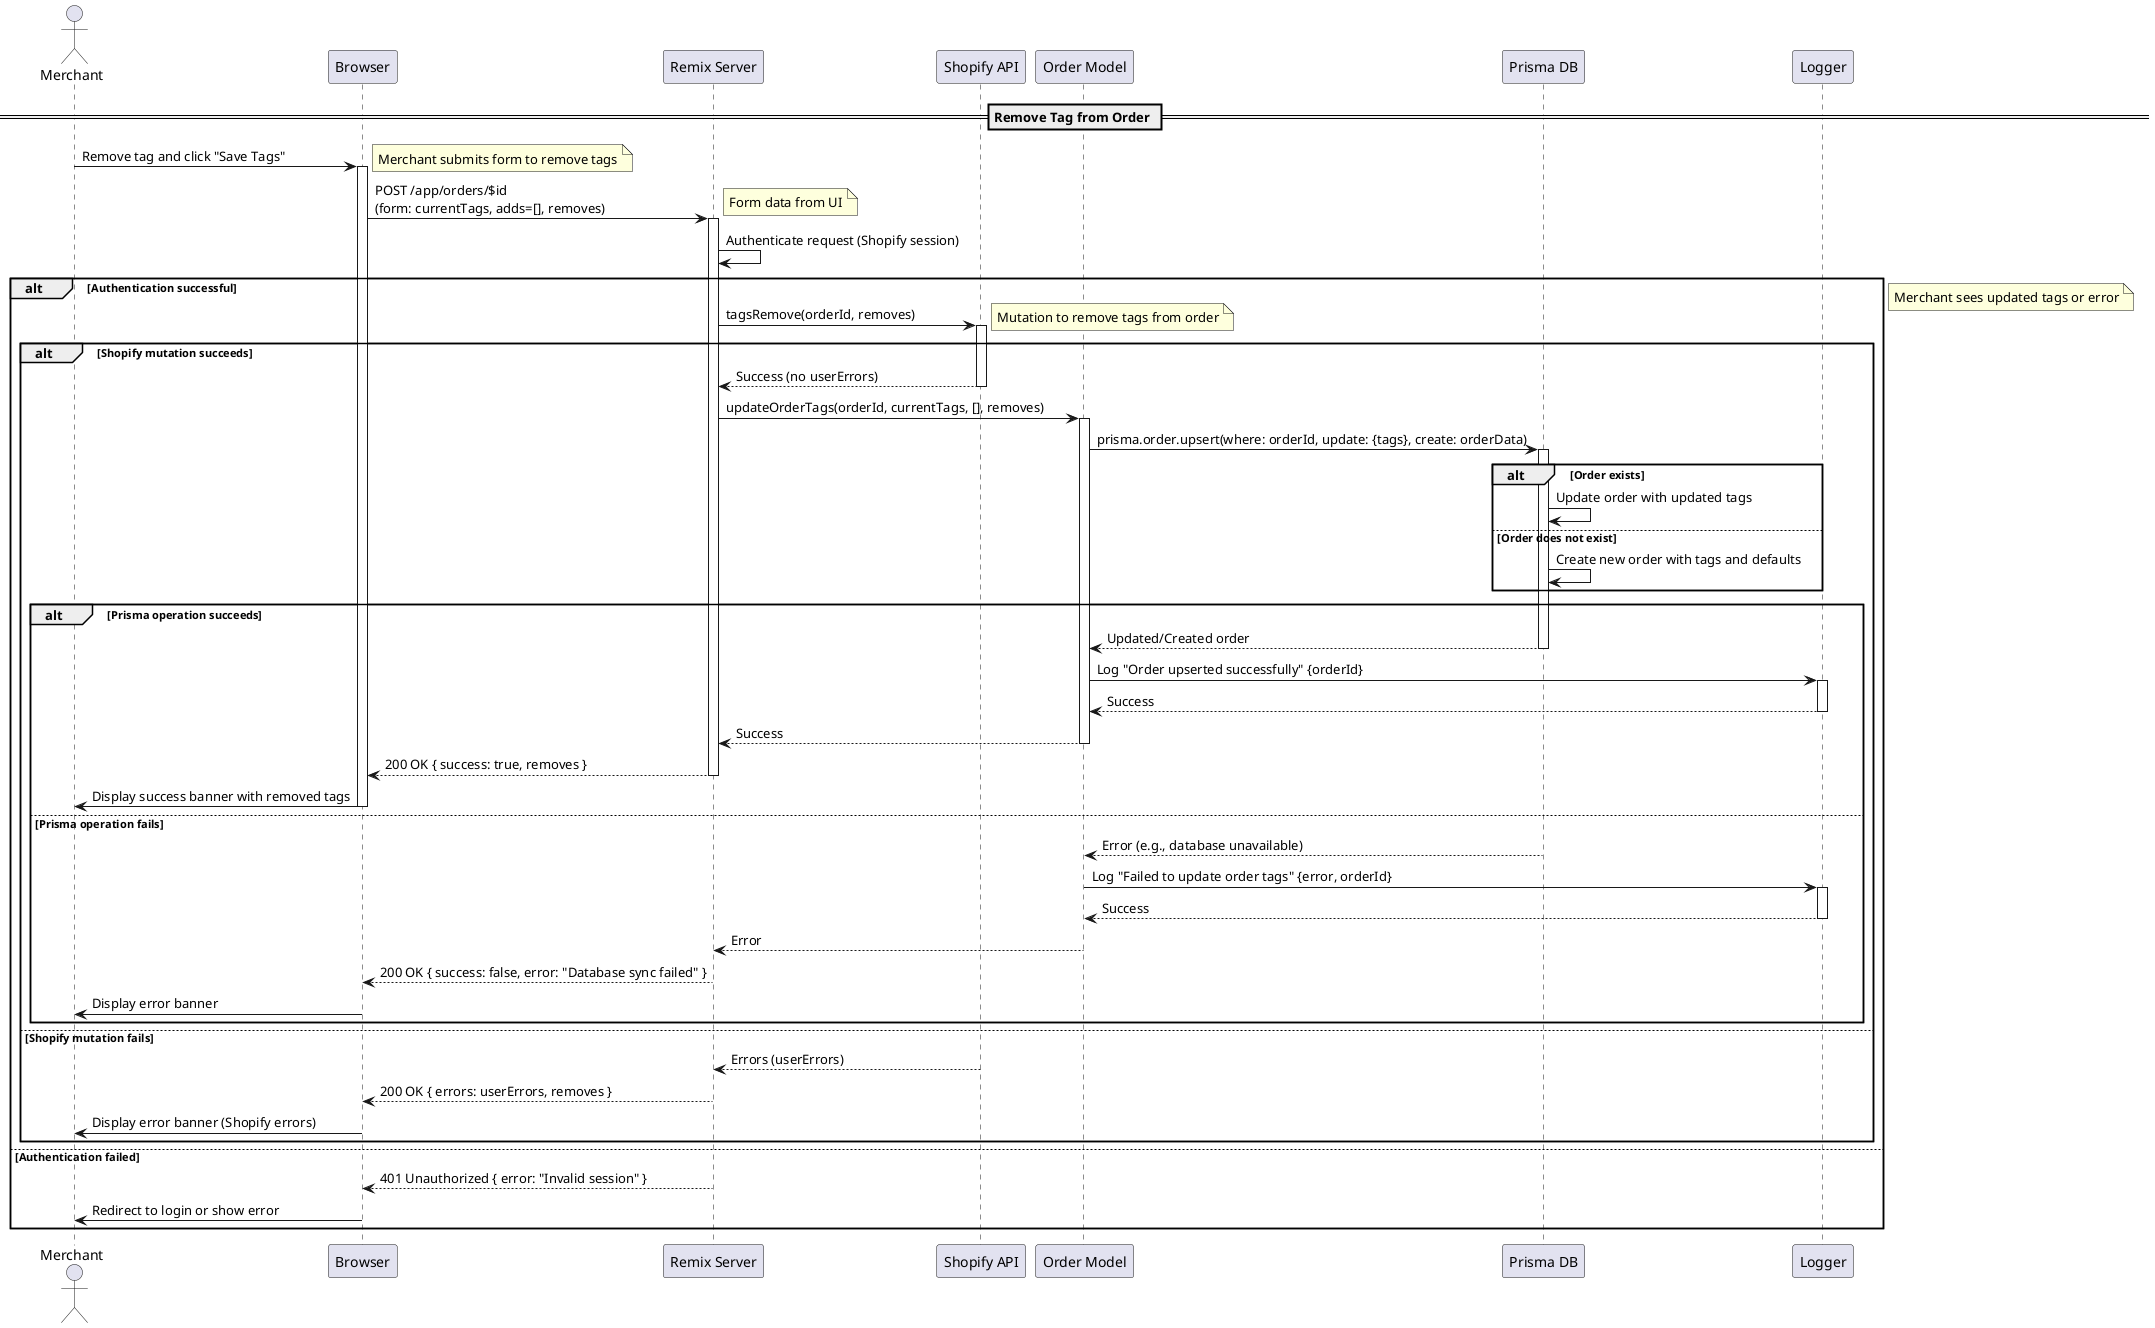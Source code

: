 @startuml
actor Merchant
participant "Browser" as Browser
participant "Remix Server" as Server
participant "Shopify API" as ShopifyAPI
participant "Order Model" as OrderModel
participant "Prisma DB" as Prisma
participant "Logger" as Logger

== Remove Tag from Order ==
Merchant -> Browser: Remove tag and click "Save Tags"
activate Browser
note right: Merchant submits form to remove tags

Browser -> Server: POST /app/orders/$id\n(form: currentTags, adds=[], removes)
activate Server
note right: Form data from UI

Server -> Server: Authenticate request (Shopify session)
alt Authentication successful
    Server -> ShopifyAPI: tagsRemove(orderId, removes)
    activate ShopifyAPI
    note right: Mutation to remove tags from order

    alt Shopify mutation succeeds
        ShopifyAPI --> Server: Success (no userErrors)
        deactivate ShopifyAPI

        Server -> OrderModel: updateOrderTags(orderId, currentTags, [], removes)
        activate OrderModel

        OrderModel -> Prisma: prisma.order.upsert(where: orderId, update: {tags}, create: orderData)
        activate Prisma
        alt Order exists
            Prisma -> Prisma: Update order with updated tags
        else Order does not exist
            Prisma -> Prisma: Create new order with tags and defaults
        end
        alt Prisma operation succeeds
            Prisma --> OrderModel: Updated/Created order
            deactivate Prisma

            OrderModel -> Logger: Log "Order upserted successfully" {orderId}
            activate Logger
            Logger --> OrderModel: Success
            deactivate Logger

            OrderModel --> Server: Success
            deactivate OrderModel

            Server --> Browser: 200 OK { success: true, removes }
            deactivate Server

            Browser -> Merchant: Display success banner with removed tags
            deactivate Browser
        else Prisma operation fails
            Prisma --> OrderModel: Error (e.g., database unavailable)
            deactivate Prisma

            OrderModel -> Logger: Log "Failed to update order tags" {error, orderId}
            activate Logger
            Logger --> OrderModel: Success
            deactivate Logger

            OrderModel --> Server: Error
            deactivate OrderModel

            Server --> Browser: 200 OK { success: false, error: "Database sync failed" }
            deactivate Server

            Browser -> Merchant: Display error banner
            deactivate Browser
        end
    else Shopify mutation fails
        ShopifyAPI --> Server: Errors (userErrors)
        deactivate ShopifyAPI

        Server --> Browser: 200 OK { errors: userErrors, removes }
        deactivate Server

        Browser -> Merchant: Display error banner (Shopify errors)
        deactivate Browser
    end
else Authentication failed
    Server --> Browser: 401 Unauthorized { error: "Invalid session" }
    deactivate Server

    Browser -> Merchant: Redirect to login or show error
    deactivate Browser
end

note right: Merchant sees updated tags or error

@enduml